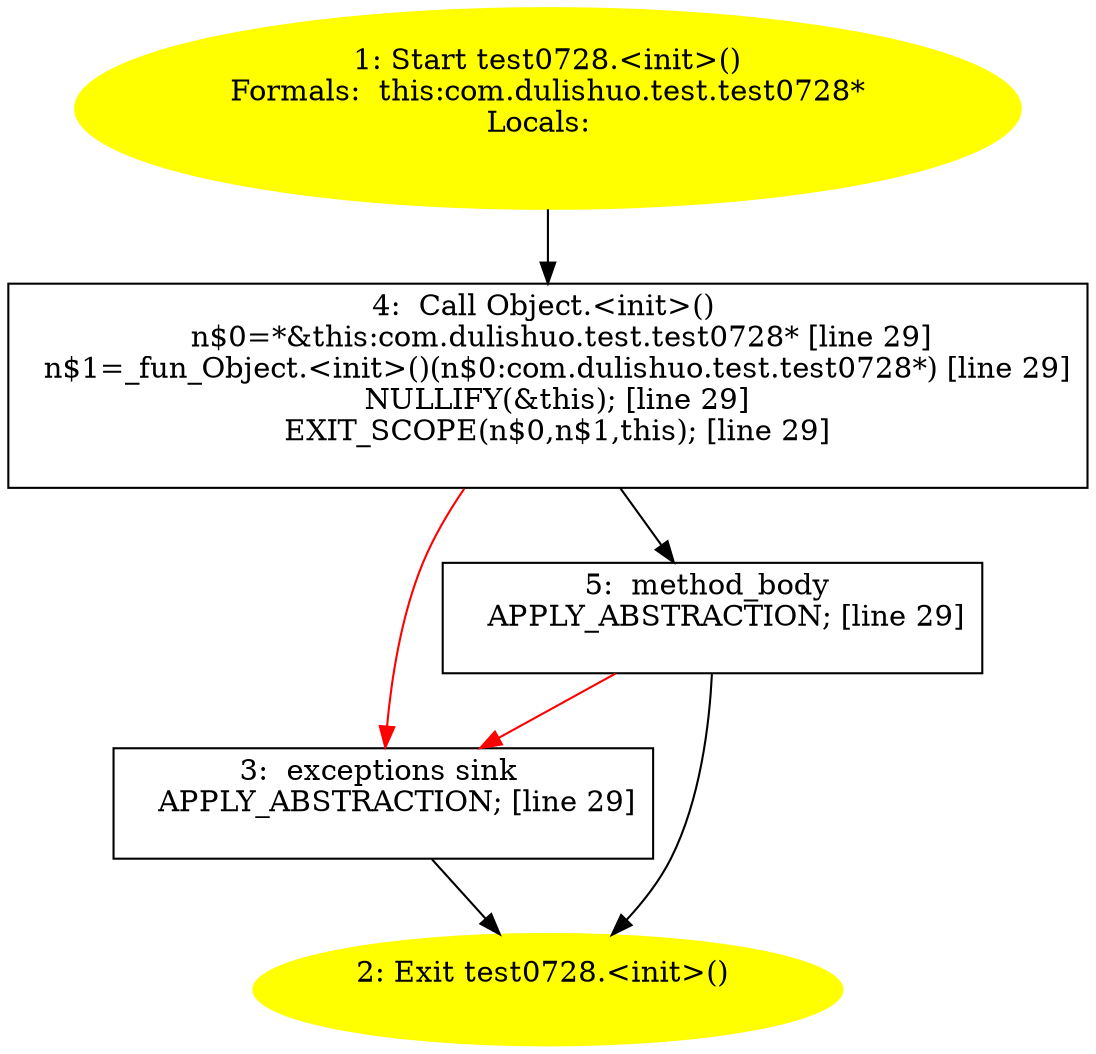 /* @generated */
digraph cfg {
"com.dulishuo.test.test0728.<init>().5a73a439d469dda0f216c09bb49fc2f7_1" [label="1: Start test0728.<init>()\nFormals:  this:com.dulishuo.test.test0728*\nLocals:  \n  " color=yellow style=filled]
	

	 "com.dulishuo.test.test0728.<init>().5a73a439d469dda0f216c09bb49fc2f7_1" -> "com.dulishuo.test.test0728.<init>().5a73a439d469dda0f216c09bb49fc2f7_4" ;
"com.dulishuo.test.test0728.<init>().5a73a439d469dda0f216c09bb49fc2f7_2" [label="2: Exit test0728.<init>() \n  " color=yellow style=filled]
	

"com.dulishuo.test.test0728.<init>().5a73a439d469dda0f216c09bb49fc2f7_3" [label="3:  exceptions sink \n   APPLY_ABSTRACTION; [line 29]\n " shape="box"]
	

	 "com.dulishuo.test.test0728.<init>().5a73a439d469dda0f216c09bb49fc2f7_3" -> "com.dulishuo.test.test0728.<init>().5a73a439d469dda0f216c09bb49fc2f7_2" ;
"com.dulishuo.test.test0728.<init>().5a73a439d469dda0f216c09bb49fc2f7_4" [label="4:  Call Object.<init>() \n   n$0=*&this:com.dulishuo.test.test0728* [line 29]\n  n$1=_fun_Object.<init>()(n$0:com.dulishuo.test.test0728*) [line 29]\n  NULLIFY(&this); [line 29]\n  EXIT_SCOPE(n$0,n$1,this); [line 29]\n " shape="box"]
	

	 "com.dulishuo.test.test0728.<init>().5a73a439d469dda0f216c09bb49fc2f7_4" -> "com.dulishuo.test.test0728.<init>().5a73a439d469dda0f216c09bb49fc2f7_5" ;
	 "com.dulishuo.test.test0728.<init>().5a73a439d469dda0f216c09bb49fc2f7_4" -> "com.dulishuo.test.test0728.<init>().5a73a439d469dda0f216c09bb49fc2f7_3" [color="red" ];
"com.dulishuo.test.test0728.<init>().5a73a439d469dda0f216c09bb49fc2f7_5" [label="5:  method_body \n   APPLY_ABSTRACTION; [line 29]\n " shape="box"]
	

	 "com.dulishuo.test.test0728.<init>().5a73a439d469dda0f216c09bb49fc2f7_5" -> "com.dulishuo.test.test0728.<init>().5a73a439d469dda0f216c09bb49fc2f7_2" ;
	 "com.dulishuo.test.test0728.<init>().5a73a439d469dda0f216c09bb49fc2f7_5" -> "com.dulishuo.test.test0728.<init>().5a73a439d469dda0f216c09bb49fc2f7_3" [color="red" ];
}
